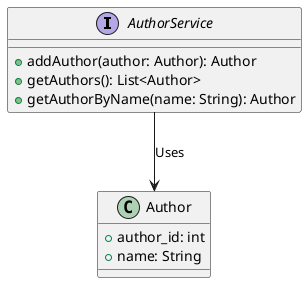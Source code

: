 @startuml

interface AuthorService {
    +addAuthor(author: Author): Author
    +getAuthors(): List<Author>
    +getAuthorByName(name: String): Author
}

class Author {
    +author_id: int
    +name: String
}

AuthorService --> Author: Uses
@enduml